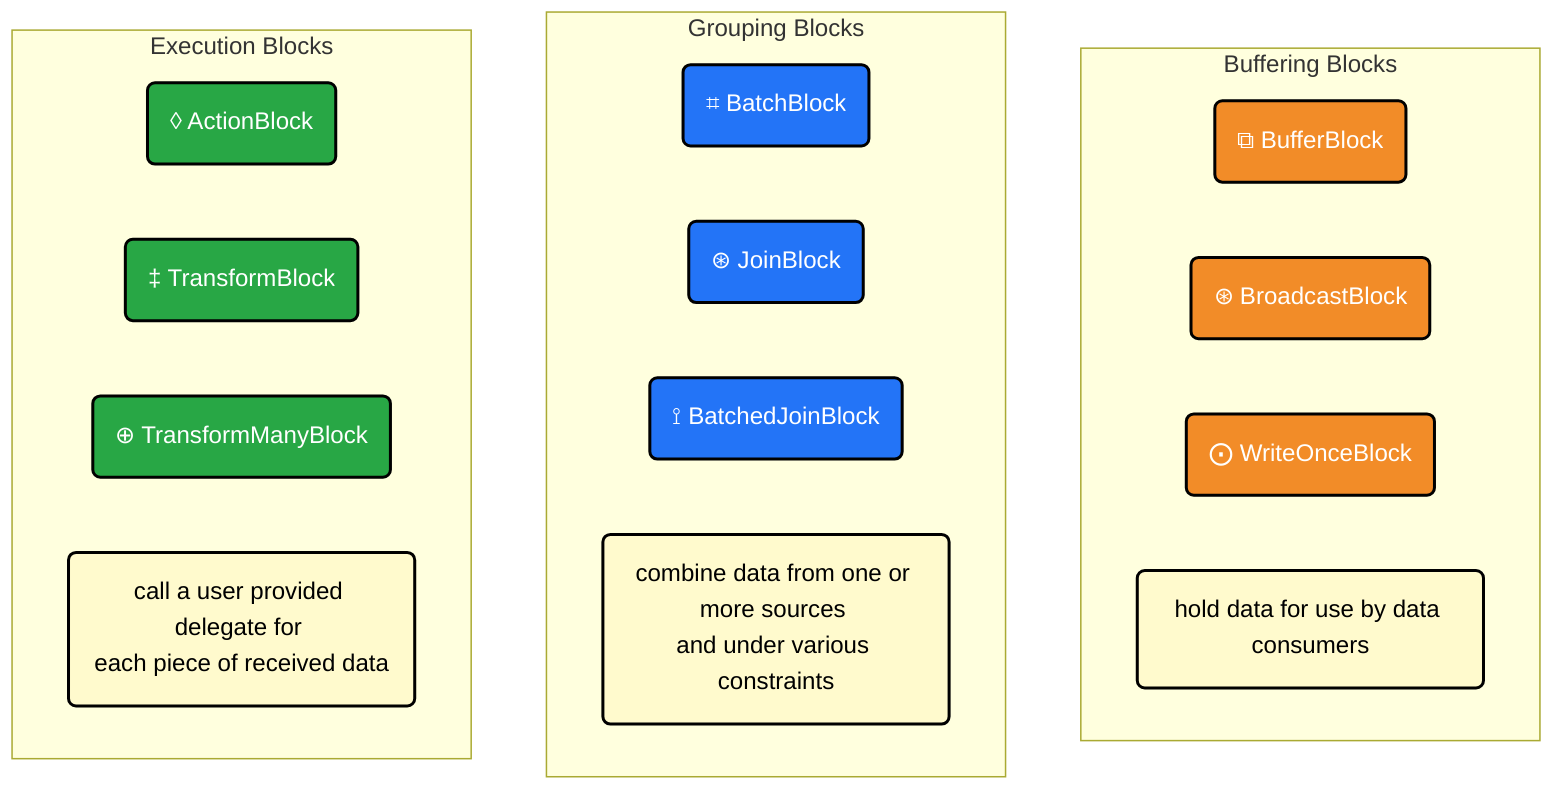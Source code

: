 flowchart TB
    
    %% Colors %%
    %% Rationale: Green is often associated with "action," "go," and "processing," which fits the nature of execution blocks that actively transform or process data.
    classDef green fill:#28a745,stroke:#000,stroke-width:2px,color:#fff;
    %% Rationale: Blue is often associated with "organization," "grouping," and "collective operations." It provides a calm, structural feel, appropriate for blocks that group or batch items.
    classDef blue fill:#2374f7,stroke:#000,stroke-width:2px,color:#fff;
    %% Rationale: Orange is often linked with "storage" or "holding" phases and is visually distinct. Buffer blocks temporarily store items before they are processed, so orange can indicate this intermediary state.
    classDef orange fill:#f28c28,stroke:#000,stroke-width:2px,color:#fff;
    classDef light-yellow fill:#fffacd,stroke:#000,stroke-width:2px,color:#000;

    subgraph "Buffering Blocks"
        %% direction TD
        BB("⧉ BufferBlock<T>"):::orange
        BrB("⊛ BroadcastBlock<T>"):::orange
        WOB("⨀ WriteOnceBlock<T>"):::orange
        bufferingNote("hold data for use by data consumers"):::light-yellow
    end
    
    subgraph "Grouping Blocks"
        %% direction TD
        BaB("⌗ BatchBlock<T>"):::blue
        JB("⊛ JoinBlock<T1, T2>"):::blue
        BJB("⟟ BatchedJoinBlock<T1, T2>"):::blue
        groupingNote("combine data from one or more sources \nand under various constraints"):::light-yellow
    end

    subgraph "Execution Blocks"
        %% direction TD
        AB("◊ ActionBlock<T>"):::green
        TB("‡ TransformBlock<T, U>"):::green
        TMB("⊕ TransformManyBlock<TInput, TOutput>"):::green
        executiongNote("call a user provided delegate for \neach piece of received data"):::light-yellow
    end
